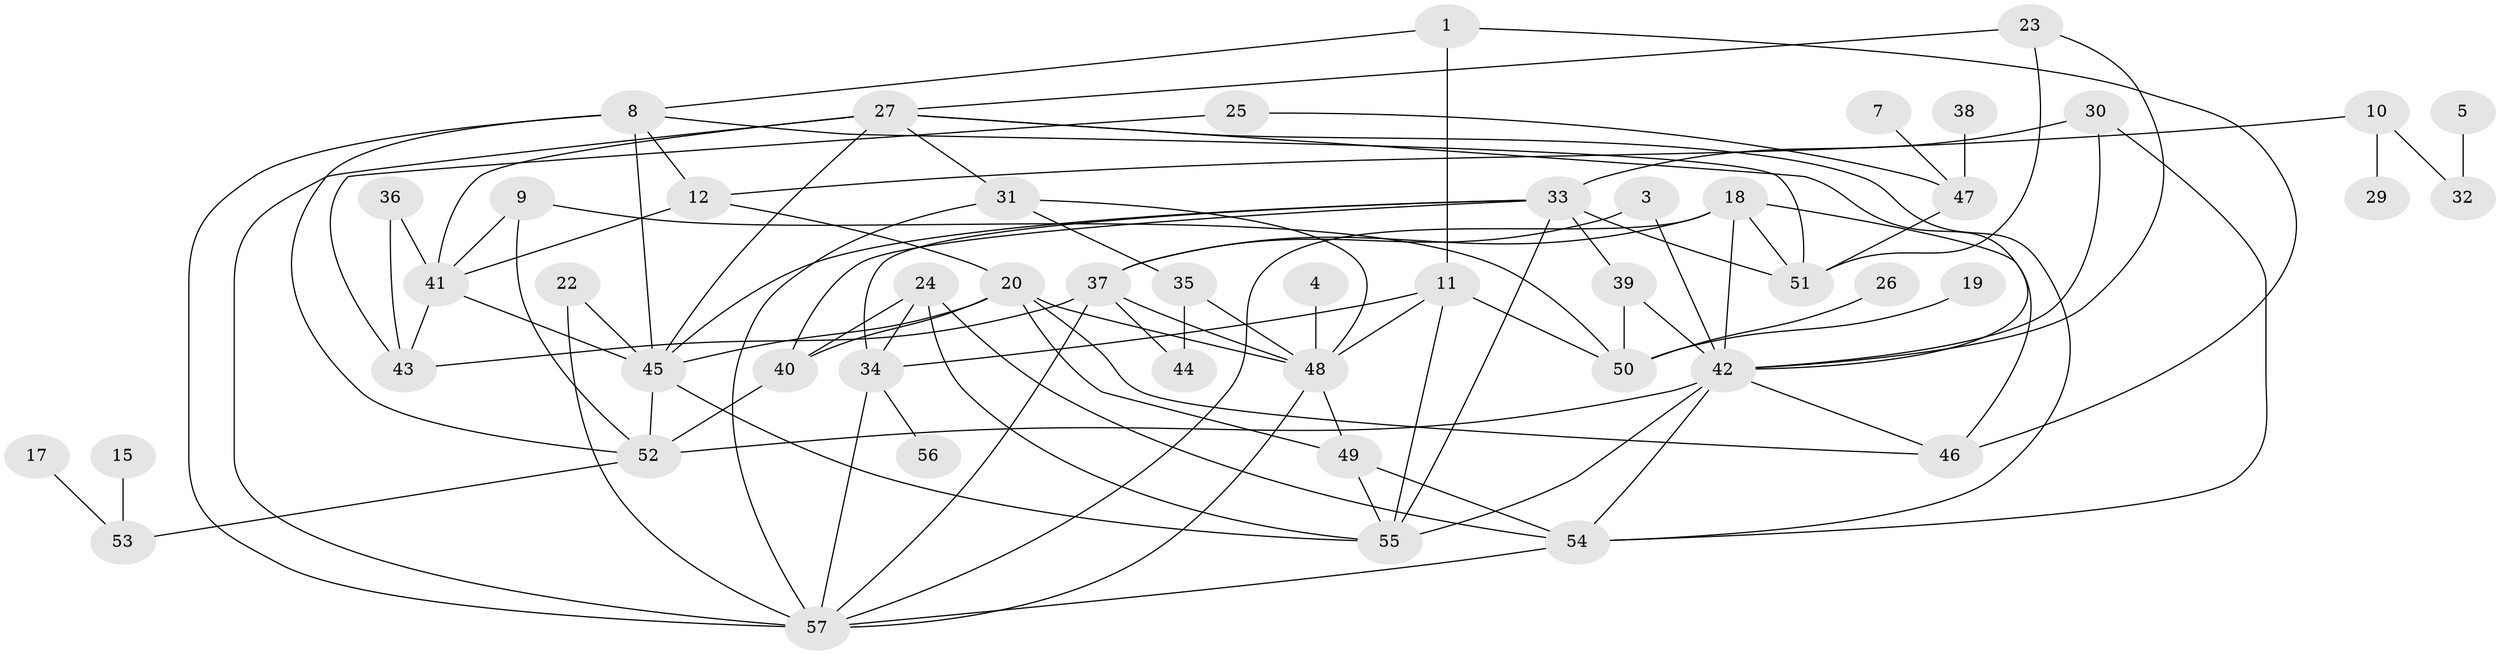 // original degree distribution, {2: 0.21238938053097345, 4: 0.1592920353982301, 3: 0.23893805309734514, 0: 0.05309734513274336, 5: 0.09734513274336283, 1: 0.17699115044247787, 7: 0.017699115044247787, 6: 0.04424778761061947}
// Generated by graph-tools (version 1.1) at 2025/49/03/09/25 03:49:05]
// undirected, 50 vertices, 97 edges
graph export_dot {
graph [start="1"]
  node [color=gray90,style=filled];
  1;
  3;
  4;
  5;
  7;
  8;
  9;
  10;
  11;
  12;
  15;
  17;
  18;
  19;
  20;
  22;
  23;
  24;
  25;
  26;
  27;
  29;
  30;
  31;
  32;
  33;
  34;
  35;
  36;
  37;
  38;
  39;
  40;
  41;
  42;
  43;
  44;
  45;
  46;
  47;
  48;
  49;
  50;
  51;
  52;
  53;
  54;
  55;
  56;
  57;
  1 -- 8 [weight=1.0];
  1 -- 11 [weight=1.0];
  1 -- 46 [weight=1.0];
  3 -- 37 [weight=1.0];
  3 -- 42 [weight=1.0];
  4 -- 48 [weight=1.0];
  5 -- 32 [weight=1.0];
  7 -- 47 [weight=1.0];
  8 -- 12 [weight=1.0];
  8 -- 45 [weight=2.0];
  8 -- 51 [weight=1.0];
  8 -- 52 [weight=1.0];
  8 -- 57 [weight=1.0];
  9 -- 41 [weight=1.0];
  9 -- 50 [weight=1.0];
  9 -- 52 [weight=1.0];
  10 -- 12 [weight=1.0];
  10 -- 29 [weight=1.0];
  10 -- 32 [weight=1.0];
  11 -- 34 [weight=1.0];
  11 -- 48 [weight=1.0];
  11 -- 50 [weight=1.0];
  11 -- 55 [weight=1.0];
  12 -- 20 [weight=1.0];
  12 -- 41 [weight=1.0];
  15 -- 53 [weight=1.0];
  17 -- 53 [weight=1.0];
  18 -- 37 [weight=1.0];
  18 -- 42 [weight=1.0];
  18 -- 46 [weight=1.0];
  18 -- 51 [weight=1.0];
  18 -- 57 [weight=1.0];
  19 -- 50 [weight=1.0];
  20 -- 40 [weight=1.0];
  20 -- 45 [weight=1.0];
  20 -- 46 [weight=1.0];
  20 -- 48 [weight=1.0];
  20 -- 49 [weight=1.0];
  22 -- 45 [weight=1.0];
  22 -- 57 [weight=1.0];
  23 -- 27 [weight=1.0];
  23 -- 42 [weight=1.0];
  23 -- 51 [weight=1.0];
  24 -- 34 [weight=1.0];
  24 -- 40 [weight=1.0];
  24 -- 54 [weight=1.0];
  24 -- 55 [weight=1.0];
  25 -- 43 [weight=1.0];
  25 -- 47 [weight=1.0];
  26 -- 50 [weight=1.0];
  27 -- 31 [weight=1.0];
  27 -- 41 [weight=1.0];
  27 -- 42 [weight=1.0];
  27 -- 45 [weight=2.0];
  27 -- 54 [weight=1.0];
  27 -- 57 [weight=1.0];
  30 -- 33 [weight=1.0];
  30 -- 42 [weight=1.0];
  30 -- 54 [weight=1.0];
  31 -- 35 [weight=1.0];
  31 -- 48 [weight=1.0];
  31 -- 57 [weight=1.0];
  33 -- 34 [weight=1.0];
  33 -- 39 [weight=1.0];
  33 -- 40 [weight=1.0];
  33 -- 45 [weight=1.0];
  33 -- 51 [weight=1.0];
  33 -- 55 [weight=1.0];
  34 -- 56 [weight=1.0];
  34 -- 57 [weight=1.0];
  35 -- 44 [weight=1.0];
  35 -- 48 [weight=1.0];
  36 -- 41 [weight=1.0];
  36 -- 43 [weight=1.0];
  37 -- 43 [weight=1.0];
  37 -- 44 [weight=1.0];
  37 -- 48 [weight=2.0];
  37 -- 57 [weight=1.0];
  38 -- 47 [weight=1.0];
  39 -- 42 [weight=1.0];
  39 -- 50 [weight=1.0];
  40 -- 52 [weight=1.0];
  41 -- 43 [weight=1.0];
  41 -- 45 [weight=1.0];
  42 -- 46 [weight=1.0];
  42 -- 52 [weight=1.0];
  42 -- 54 [weight=1.0];
  42 -- 55 [weight=1.0];
  45 -- 52 [weight=1.0];
  45 -- 55 [weight=1.0];
  47 -- 51 [weight=1.0];
  48 -- 49 [weight=1.0];
  48 -- 57 [weight=1.0];
  49 -- 54 [weight=1.0];
  49 -- 55 [weight=1.0];
  52 -- 53 [weight=1.0];
  54 -- 57 [weight=1.0];
}
